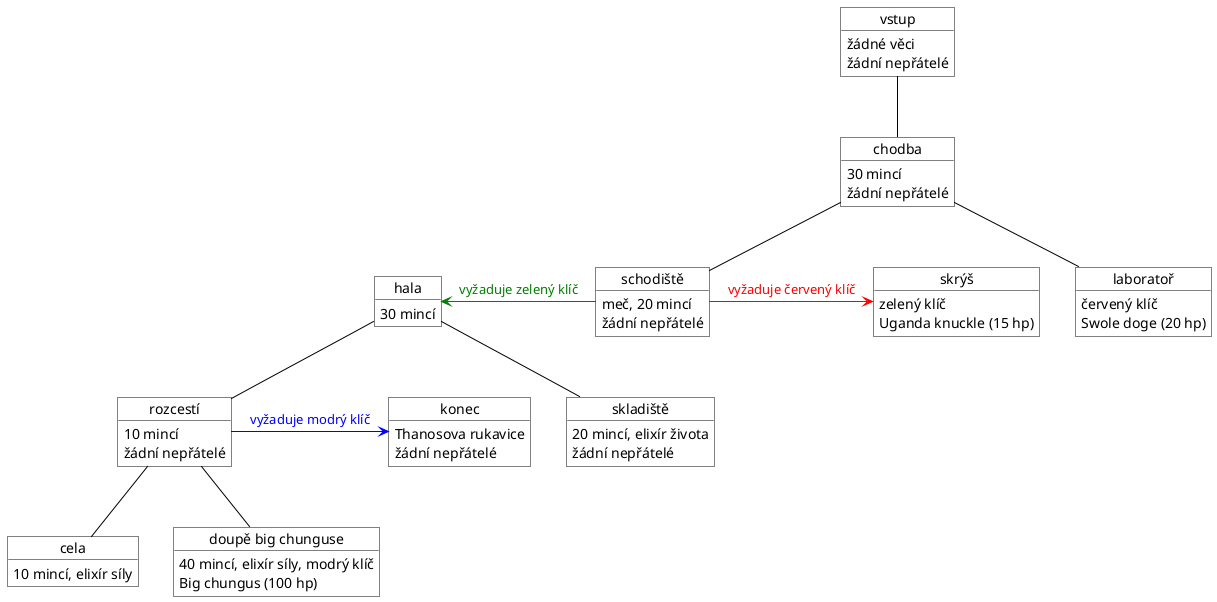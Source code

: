 @startuml

skinparam object {
    BackgroundColor White
    ArrowColor Black
    BorderColor Black
}

object vstup {
    žádné věci
    žádní nepřátelé
}

object chodba {
    30 mincí
    žádní nepřátelé
}

object laboratoř {
    červený klíč
    Swole doge (20 hp)
}

object schodiště {
    meč, 20 mincí
    žádní nepřátelé
}

object  skrýš {
    zelený klíč
    Uganda knuckle (15 hp)
}

object hala {
    30 mincí
}

object skladiště {
    20 mincí, elixír života
    žádní nepřátelé
}

object rozcestí {
    10 mincí
    žádní nepřátelé
}

object cela {
    10 mincí, elixír síly
}

object "doupě big chunguse" as doupě {
    40 mincí, elixír síly, modrý klíč
    Big chungus (100 hp)
}

object konec {
    Thanosova rukavice
    žádní nepřátelé
}

vstup -- chodba
chodba -- laboratoř
chodba -- schodiště
hala <- schodiště #green;text:green : vyžaduje zelený klíč
skrýš <- schodiště #red;text:red : vyžaduje červený klíč
hala -- skladiště
hala -- rozcestí
rozcestí -- cela
rozcestí -- doupě
konec <- rozcestí #blue;text:blue : vyžaduje modrý klíč
@enduml
